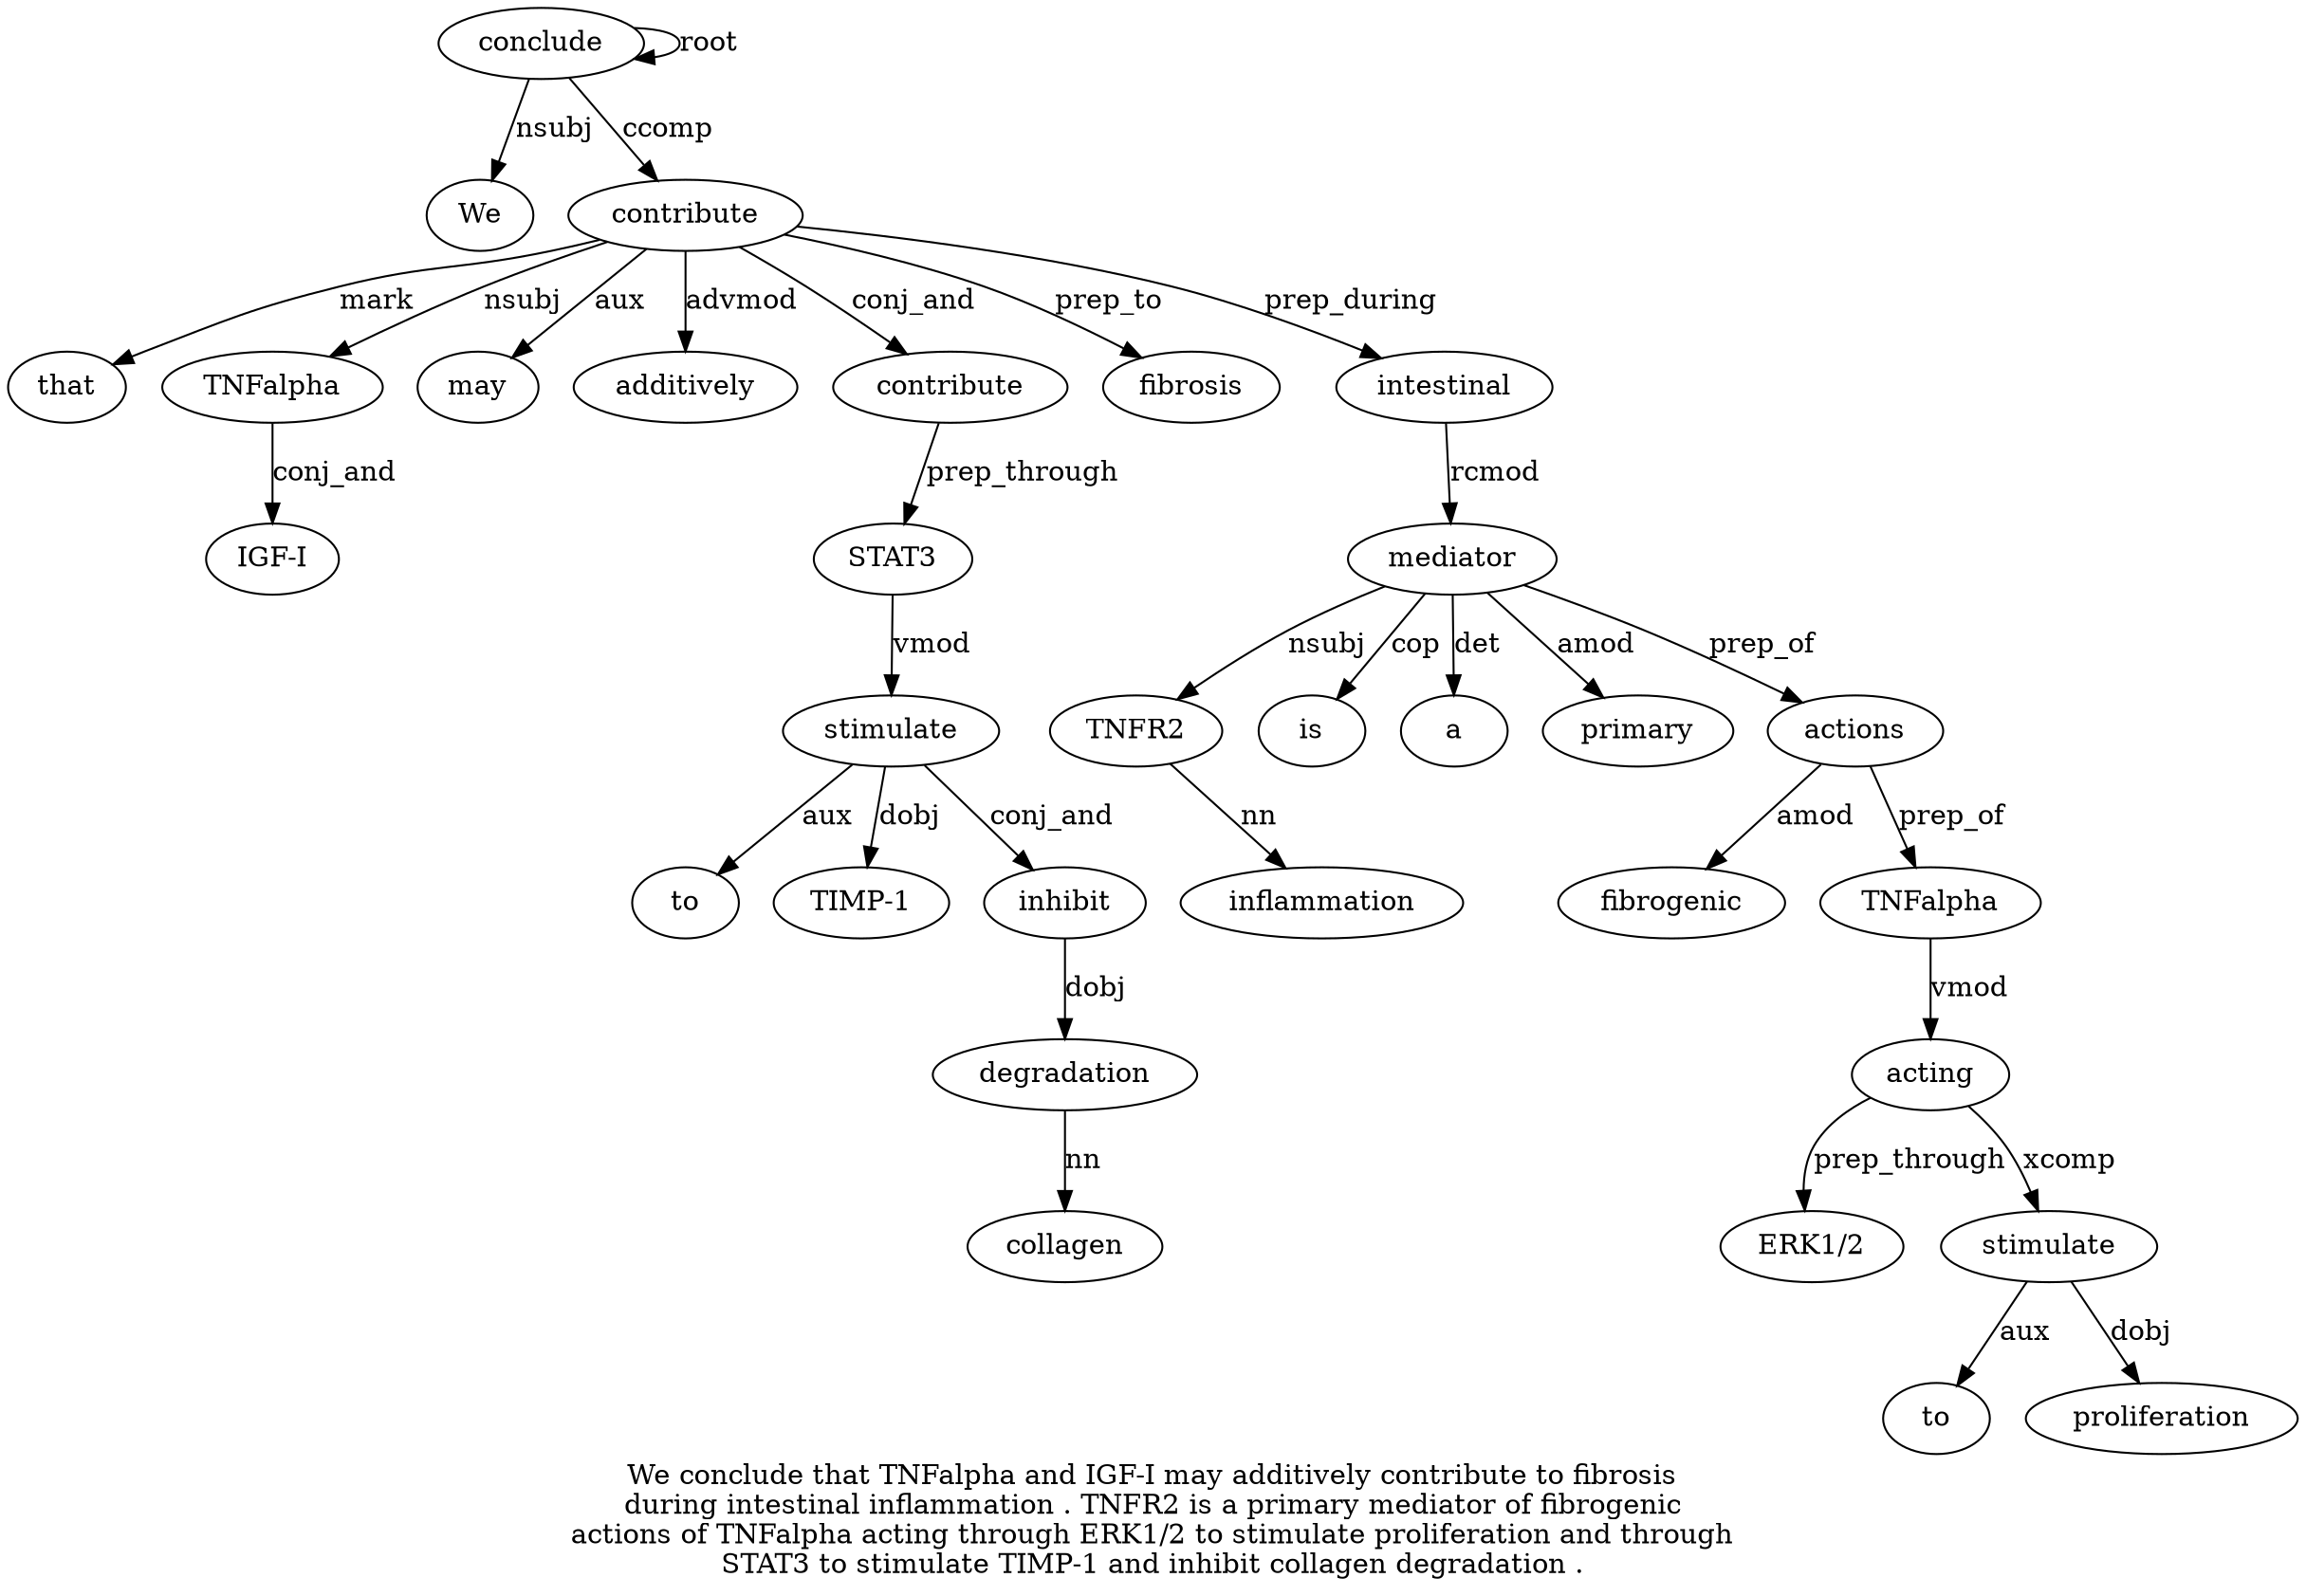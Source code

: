 digraph "We conclude that TNFalpha and IGF-I may additively contribute to fibrosis during intestinal inflammation . TNFR2 is a primary mediator of fibrogenic actions of TNFalpha acting through ERK1/2 to stimulate proliferation and through STAT3 to stimulate TIMP-1 and inhibit collagen degradation ." {
label="We conclude that TNFalpha and IGF-I may additively contribute to fibrosis
during intestinal inflammation . TNFR2 is a primary mediator of fibrogenic
actions of TNFalpha acting through ERK1/2 to stimulate proliferation and through
STAT3 to stimulate TIMP-1 and inhibit collagen degradation .";
conclude2 [style=filled, fillcolor=white, label=conclude];
We1 [style=filled, fillcolor=white, label=We];
conclude2 -> We1  [label=nsubj];
conclude2 -> conclude2  [label=root];
contribute9 [style=filled, fillcolor=white, label=contribute];
that3 [style=filled, fillcolor=white, label=that];
contribute9 -> that3  [label=mark];
TNFalpha4 [style=filled, fillcolor=white, label=TNFalpha];
contribute9 -> TNFalpha4  [label=nsubj];
"IGF-I6" [style=filled, fillcolor=white, label="IGF-I"];
TNFalpha4 -> "IGF-I6"  [label=conj_and];
may7 [style=filled, fillcolor=white, label=may];
contribute9 -> may7  [label=aux];
additively8 [style=filled, fillcolor=white, label=additively];
contribute9 -> additively8  [label=advmod];
conclude2 -> contribute9  [label=ccomp];
"contribute9'" [style=filled, fillcolor=white, label=contribute];
contribute9 -> "contribute9'"  [label=conj_and];
fibrosis11 [style=filled, fillcolor=white, label=fibrosis];
contribute9 -> fibrosis11  [label=prep_to];
intestinal13 [style=filled, fillcolor=white, label=intestinal];
contribute9 -> intestinal13  [label=prep_during];
TNFR216 [style=filled, fillcolor=white, label=TNFR2];
inflammation14 [style=filled, fillcolor=white, label=inflammation];
TNFR216 -> inflammation14  [label=nn];
mediator20 [style=filled, fillcolor=white, label=mediator];
mediator20 -> TNFR216  [label=nsubj];
is17 [style=filled, fillcolor=white, label=is];
mediator20 -> is17  [label=cop];
a18 [style=filled, fillcolor=white, label=a];
mediator20 -> a18  [label=det];
primary19 [style=filled, fillcolor=white, label=primary];
mediator20 -> primary19  [label=amod];
intestinal13 -> mediator20  [label=rcmod];
actions23 [style=filled, fillcolor=white, label=actions];
fibrogenic22 [style=filled, fillcolor=white, label=fibrogenic];
actions23 -> fibrogenic22  [label=amod];
mediator20 -> actions23  [label=prep_of];
TNFalpha25 [style=filled, fillcolor=white, label=TNFalpha];
actions23 -> TNFalpha25  [label=prep_of];
acting26 [style=filled, fillcolor=white, label=acting];
TNFalpha25 -> acting26  [label=vmod];
"ERK1/228" [style=filled, fillcolor=white, label="ERK1/2"];
acting26 -> "ERK1/228"  [label=prep_through];
stimulate30 [style=filled, fillcolor=white, label=stimulate];
to29 [style=filled, fillcolor=white, label=to];
stimulate30 -> to29  [label=aux];
acting26 -> stimulate30  [label=xcomp];
proliferation31 [style=filled, fillcolor=white, label=proliferation];
stimulate30 -> proliferation31  [label=dobj];
STAT334 [style=filled, fillcolor=white, label=STAT3];
"contribute9'" -> STAT334  [label=prep_through];
stimulate36 [style=filled, fillcolor=white, label=stimulate];
to35 [style=filled, fillcolor=white, label=to];
stimulate36 -> to35  [label=aux];
STAT334 -> stimulate36  [label=vmod];
"TIMP-137" [style=filled, fillcolor=white, label="TIMP-1"];
stimulate36 -> "TIMP-137"  [label=dobj];
inhibit39 [style=filled, fillcolor=white, label=inhibit];
stimulate36 -> inhibit39  [label=conj_and];
degradation41 [style=filled, fillcolor=white, label=degradation];
collagen40 [style=filled, fillcolor=white, label=collagen];
degradation41 -> collagen40  [label=nn];
inhibit39 -> degradation41  [label=dobj];
}
